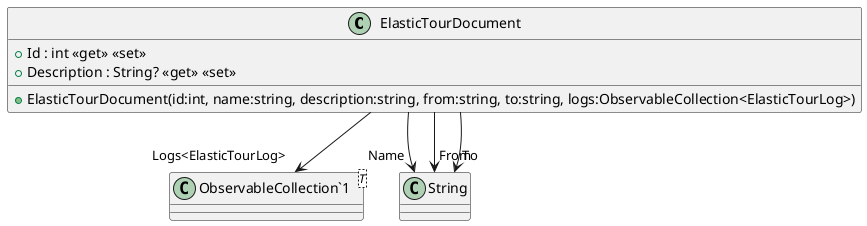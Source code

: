 @startuml
class ElasticTourDocument {
    + Id : int <<get>> <<set>>
    + Description : String? <<get>> <<set>>
    + ElasticTourDocument(id:int, name:string, description:string, from:string, to:string, logs:ObservableCollection<ElasticTourLog>)
}
class "ObservableCollection`1"<T> {
}
ElasticTourDocument --> "Name" String
ElasticTourDocument --> "From" String
ElasticTourDocument --> "To" String
ElasticTourDocument --> "Logs<ElasticTourLog>" "ObservableCollection`1"
@enduml
